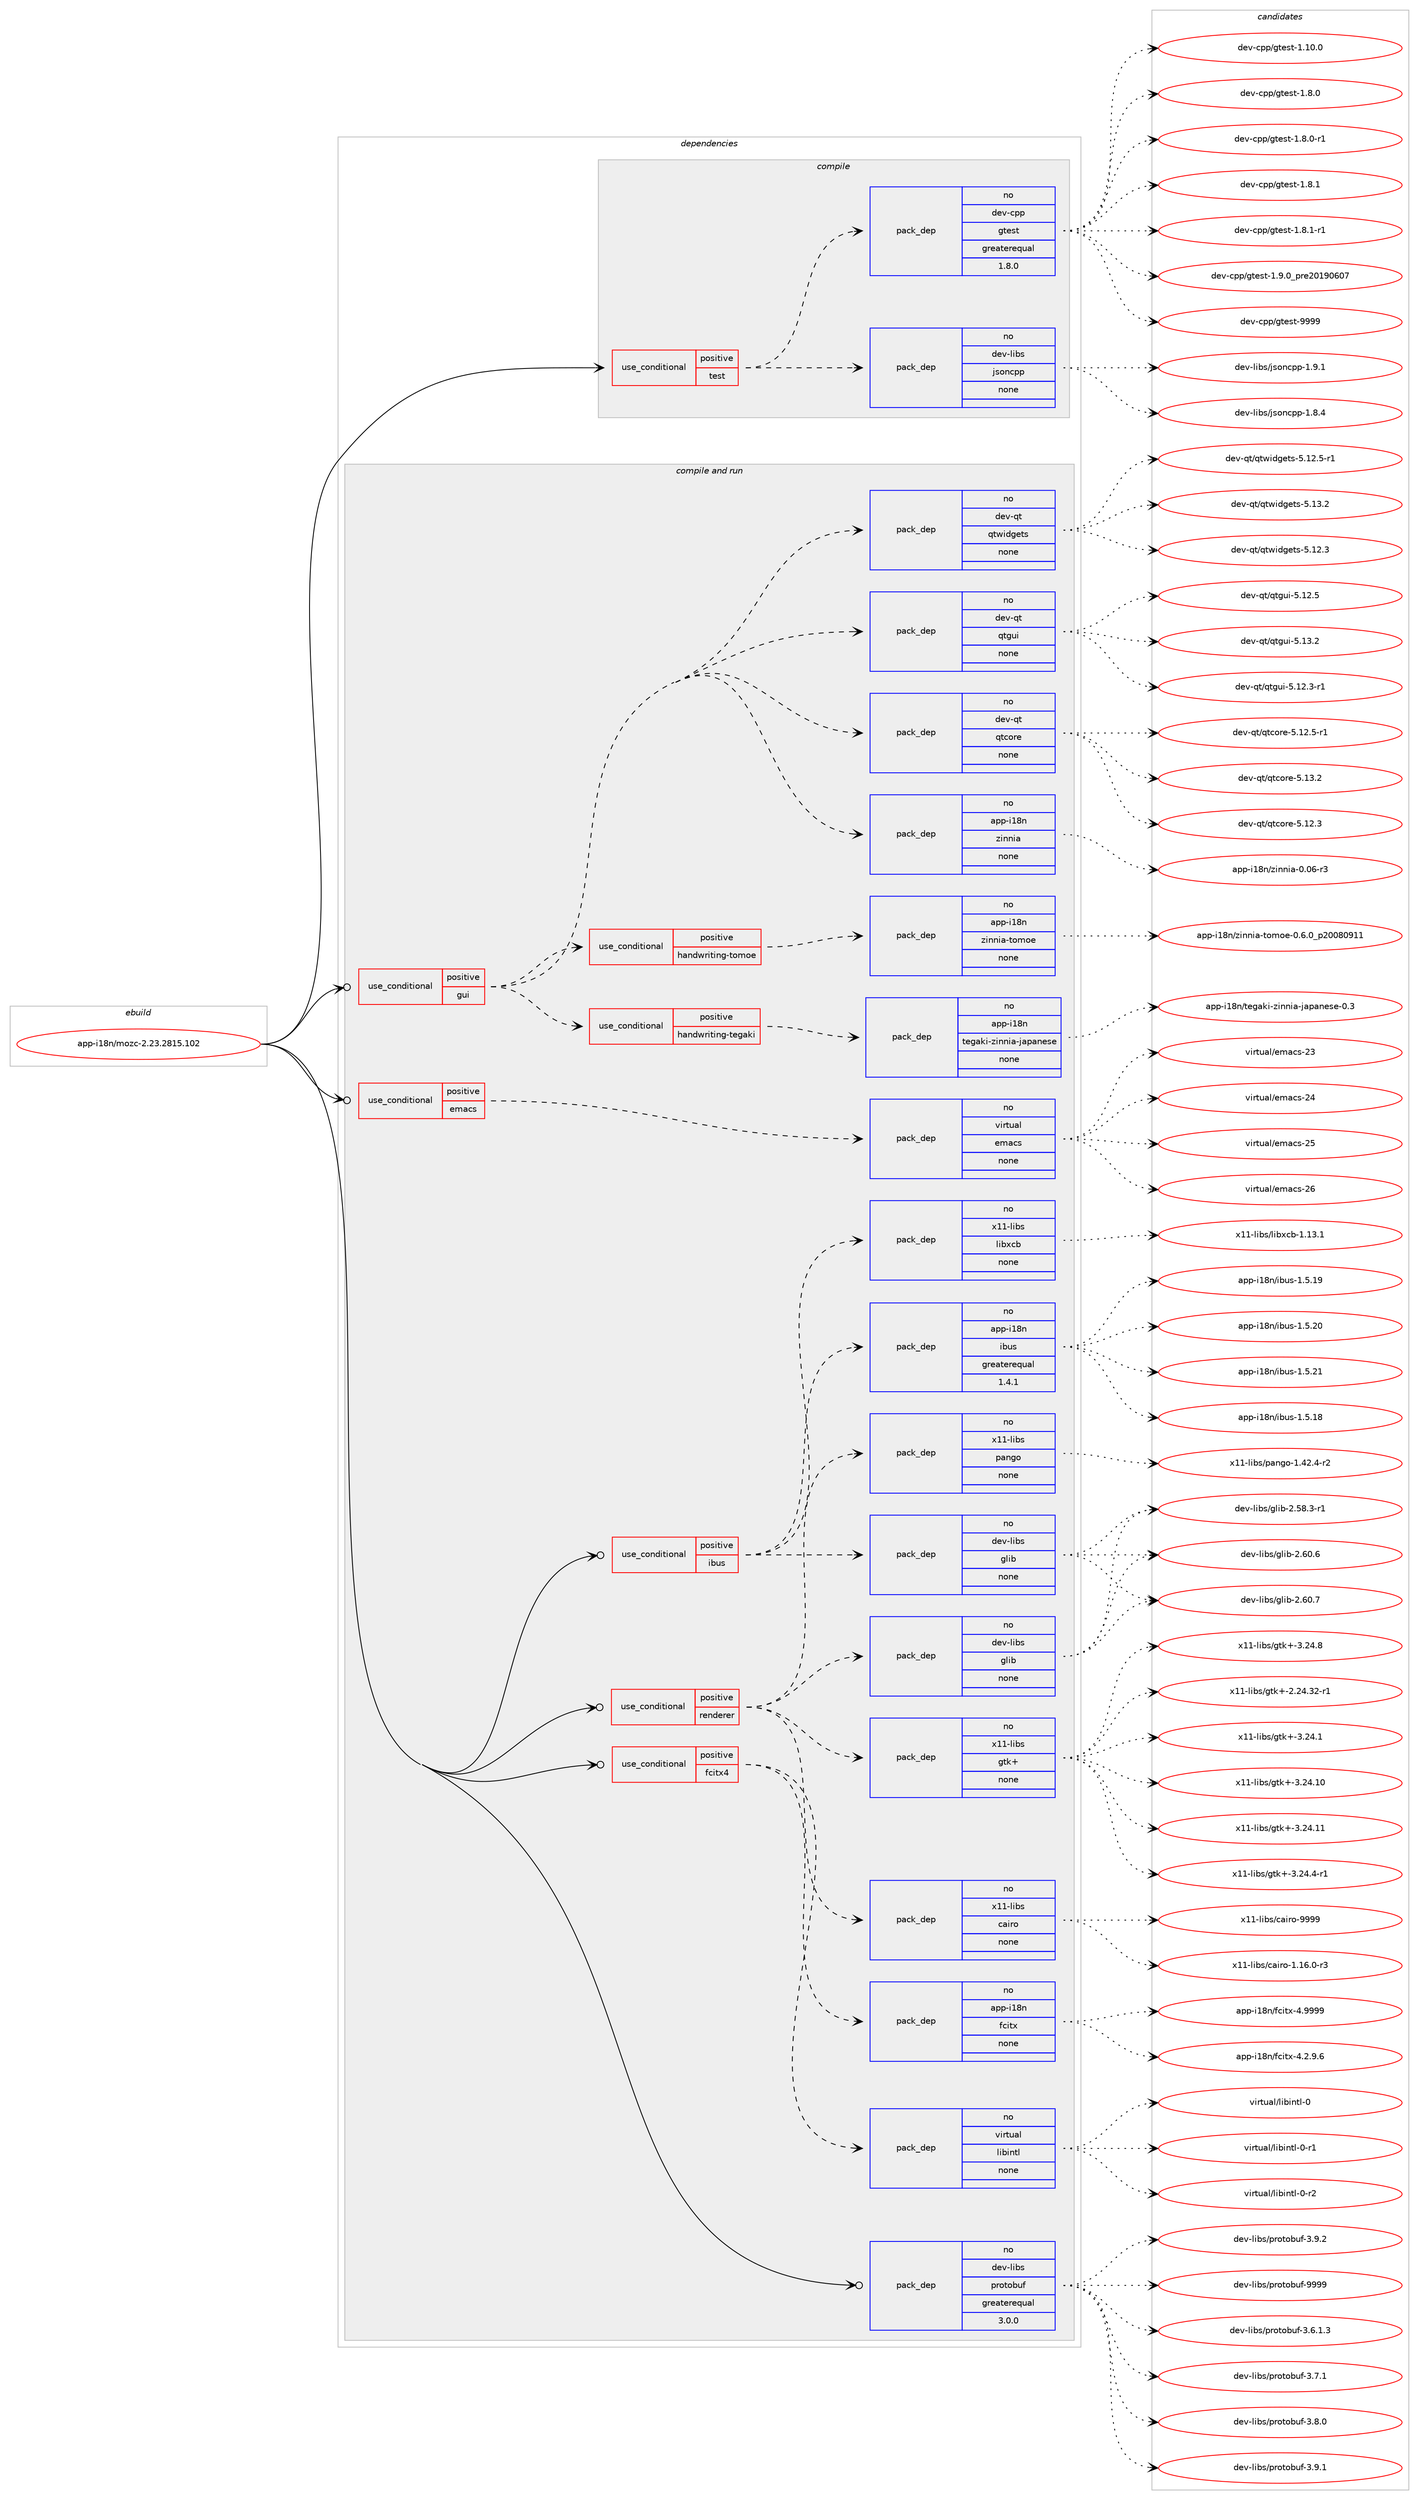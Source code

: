 digraph prolog {

# *************
# Graph options
# *************

newrank=true;
concentrate=true;
compound=true;
graph [rankdir=LR,fontname=Helvetica,fontsize=10,ranksep=1.5];#, ranksep=2.5, nodesep=0.2];
edge  [arrowhead=vee];
node  [fontname=Helvetica,fontsize=10];

# **********
# The ebuild
# **********

subgraph cluster_leftcol {
color=gray;
rank=same;
label=<<i>ebuild</i>>;
id [label="app-i18n/mozc-2.23.2815.102", color=red, width=4, href="../app-i18n/mozc-2.23.2815.102.svg"];
}

# ****************
# The dependencies
# ****************

subgraph cluster_midcol {
color=gray;
label=<<i>dependencies</i>>;
subgraph cluster_compile {
fillcolor="#eeeeee";
style=filled;
label=<<i>compile</i>>;
subgraph cond118405 {
dependency495394 [label=<<TABLE BORDER="0" CELLBORDER="1" CELLSPACING="0" CELLPADDING="4"><TR><TD ROWSPAN="3" CELLPADDING="10">use_conditional</TD></TR><TR><TD>positive</TD></TR><TR><TD>test</TD></TR></TABLE>>, shape=none, color=red];
subgraph pack368065 {
dependency495395 [label=<<TABLE BORDER="0" CELLBORDER="1" CELLSPACING="0" CELLPADDING="4" WIDTH="220"><TR><TD ROWSPAN="6" CELLPADDING="30">pack_dep</TD></TR><TR><TD WIDTH="110">no</TD></TR><TR><TD>dev-cpp</TD></TR><TR><TD>gtest</TD></TR><TR><TD>greaterequal</TD></TR><TR><TD>1.8.0</TD></TR></TABLE>>, shape=none, color=blue];
}
dependency495394:e -> dependency495395:w [weight=20,style="dashed",arrowhead="vee"];
subgraph pack368066 {
dependency495396 [label=<<TABLE BORDER="0" CELLBORDER="1" CELLSPACING="0" CELLPADDING="4" WIDTH="220"><TR><TD ROWSPAN="6" CELLPADDING="30">pack_dep</TD></TR><TR><TD WIDTH="110">no</TD></TR><TR><TD>dev-libs</TD></TR><TR><TD>jsoncpp</TD></TR><TR><TD>none</TD></TR><TR><TD></TD></TR></TABLE>>, shape=none, color=blue];
}
dependency495394:e -> dependency495396:w [weight=20,style="dashed",arrowhead="vee"];
}
id:e -> dependency495394:w [weight=20,style="solid",arrowhead="vee"];
}
subgraph cluster_compileandrun {
fillcolor="#eeeeee";
style=filled;
label=<<i>compile and run</i>>;
subgraph cond118406 {
dependency495397 [label=<<TABLE BORDER="0" CELLBORDER="1" CELLSPACING="0" CELLPADDING="4"><TR><TD ROWSPAN="3" CELLPADDING="10">use_conditional</TD></TR><TR><TD>positive</TD></TR><TR><TD>emacs</TD></TR></TABLE>>, shape=none, color=red];
subgraph pack368067 {
dependency495398 [label=<<TABLE BORDER="0" CELLBORDER="1" CELLSPACING="0" CELLPADDING="4" WIDTH="220"><TR><TD ROWSPAN="6" CELLPADDING="30">pack_dep</TD></TR><TR><TD WIDTH="110">no</TD></TR><TR><TD>virtual</TD></TR><TR><TD>emacs</TD></TR><TR><TD>none</TD></TR><TR><TD></TD></TR></TABLE>>, shape=none, color=blue];
}
dependency495397:e -> dependency495398:w [weight=20,style="dashed",arrowhead="vee"];
}
id:e -> dependency495397:w [weight=20,style="solid",arrowhead="odotvee"];
subgraph cond118407 {
dependency495399 [label=<<TABLE BORDER="0" CELLBORDER="1" CELLSPACING="0" CELLPADDING="4"><TR><TD ROWSPAN="3" CELLPADDING="10">use_conditional</TD></TR><TR><TD>positive</TD></TR><TR><TD>fcitx4</TD></TR></TABLE>>, shape=none, color=red];
subgraph pack368068 {
dependency495400 [label=<<TABLE BORDER="0" CELLBORDER="1" CELLSPACING="0" CELLPADDING="4" WIDTH="220"><TR><TD ROWSPAN="6" CELLPADDING="30">pack_dep</TD></TR><TR><TD WIDTH="110">no</TD></TR><TR><TD>app-i18n</TD></TR><TR><TD>fcitx</TD></TR><TR><TD>none</TD></TR><TR><TD></TD></TR></TABLE>>, shape=none, color=blue];
}
dependency495399:e -> dependency495400:w [weight=20,style="dashed",arrowhead="vee"];
subgraph pack368069 {
dependency495401 [label=<<TABLE BORDER="0" CELLBORDER="1" CELLSPACING="0" CELLPADDING="4" WIDTH="220"><TR><TD ROWSPAN="6" CELLPADDING="30">pack_dep</TD></TR><TR><TD WIDTH="110">no</TD></TR><TR><TD>virtual</TD></TR><TR><TD>libintl</TD></TR><TR><TD>none</TD></TR><TR><TD></TD></TR></TABLE>>, shape=none, color=blue];
}
dependency495399:e -> dependency495401:w [weight=20,style="dashed",arrowhead="vee"];
}
id:e -> dependency495399:w [weight=20,style="solid",arrowhead="odotvee"];
subgraph cond118408 {
dependency495402 [label=<<TABLE BORDER="0" CELLBORDER="1" CELLSPACING="0" CELLPADDING="4"><TR><TD ROWSPAN="3" CELLPADDING="10">use_conditional</TD></TR><TR><TD>positive</TD></TR><TR><TD>gui</TD></TR></TABLE>>, shape=none, color=red];
subgraph pack368070 {
dependency495403 [label=<<TABLE BORDER="0" CELLBORDER="1" CELLSPACING="0" CELLPADDING="4" WIDTH="220"><TR><TD ROWSPAN="6" CELLPADDING="30">pack_dep</TD></TR><TR><TD WIDTH="110">no</TD></TR><TR><TD>app-i18n</TD></TR><TR><TD>zinnia</TD></TR><TR><TD>none</TD></TR><TR><TD></TD></TR></TABLE>>, shape=none, color=blue];
}
dependency495402:e -> dependency495403:w [weight=20,style="dashed",arrowhead="vee"];
subgraph pack368071 {
dependency495404 [label=<<TABLE BORDER="0" CELLBORDER="1" CELLSPACING="0" CELLPADDING="4" WIDTH="220"><TR><TD ROWSPAN="6" CELLPADDING="30">pack_dep</TD></TR><TR><TD WIDTH="110">no</TD></TR><TR><TD>dev-qt</TD></TR><TR><TD>qtcore</TD></TR><TR><TD>none</TD></TR><TR><TD></TD></TR></TABLE>>, shape=none, color=blue];
}
dependency495402:e -> dependency495404:w [weight=20,style="dashed",arrowhead="vee"];
subgraph pack368072 {
dependency495405 [label=<<TABLE BORDER="0" CELLBORDER="1" CELLSPACING="0" CELLPADDING="4" WIDTH="220"><TR><TD ROWSPAN="6" CELLPADDING="30">pack_dep</TD></TR><TR><TD WIDTH="110">no</TD></TR><TR><TD>dev-qt</TD></TR><TR><TD>qtgui</TD></TR><TR><TD>none</TD></TR><TR><TD></TD></TR></TABLE>>, shape=none, color=blue];
}
dependency495402:e -> dependency495405:w [weight=20,style="dashed",arrowhead="vee"];
subgraph pack368073 {
dependency495406 [label=<<TABLE BORDER="0" CELLBORDER="1" CELLSPACING="0" CELLPADDING="4" WIDTH="220"><TR><TD ROWSPAN="6" CELLPADDING="30">pack_dep</TD></TR><TR><TD WIDTH="110">no</TD></TR><TR><TD>dev-qt</TD></TR><TR><TD>qtwidgets</TD></TR><TR><TD>none</TD></TR><TR><TD></TD></TR></TABLE>>, shape=none, color=blue];
}
dependency495402:e -> dependency495406:w [weight=20,style="dashed",arrowhead="vee"];
subgraph cond118409 {
dependency495407 [label=<<TABLE BORDER="0" CELLBORDER="1" CELLSPACING="0" CELLPADDING="4"><TR><TD ROWSPAN="3" CELLPADDING="10">use_conditional</TD></TR><TR><TD>positive</TD></TR><TR><TD>handwriting-tegaki</TD></TR></TABLE>>, shape=none, color=red];
subgraph pack368074 {
dependency495408 [label=<<TABLE BORDER="0" CELLBORDER="1" CELLSPACING="0" CELLPADDING="4" WIDTH="220"><TR><TD ROWSPAN="6" CELLPADDING="30">pack_dep</TD></TR><TR><TD WIDTH="110">no</TD></TR><TR><TD>app-i18n</TD></TR><TR><TD>tegaki-zinnia-japanese</TD></TR><TR><TD>none</TD></TR><TR><TD></TD></TR></TABLE>>, shape=none, color=blue];
}
dependency495407:e -> dependency495408:w [weight=20,style="dashed",arrowhead="vee"];
}
dependency495402:e -> dependency495407:w [weight=20,style="dashed",arrowhead="vee"];
subgraph cond118410 {
dependency495409 [label=<<TABLE BORDER="0" CELLBORDER="1" CELLSPACING="0" CELLPADDING="4"><TR><TD ROWSPAN="3" CELLPADDING="10">use_conditional</TD></TR><TR><TD>positive</TD></TR><TR><TD>handwriting-tomoe</TD></TR></TABLE>>, shape=none, color=red];
subgraph pack368075 {
dependency495410 [label=<<TABLE BORDER="0" CELLBORDER="1" CELLSPACING="0" CELLPADDING="4" WIDTH="220"><TR><TD ROWSPAN="6" CELLPADDING="30">pack_dep</TD></TR><TR><TD WIDTH="110">no</TD></TR><TR><TD>app-i18n</TD></TR><TR><TD>zinnia-tomoe</TD></TR><TR><TD>none</TD></TR><TR><TD></TD></TR></TABLE>>, shape=none, color=blue];
}
dependency495409:e -> dependency495410:w [weight=20,style="dashed",arrowhead="vee"];
}
dependency495402:e -> dependency495409:w [weight=20,style="dashed",arrowhead="vee"];
}
id:e -> dependency495402:w [weight=20,style="solid",arrowhead="odotvee"];
subgraph cond118411 {
dependency495411 [label=<<TABLE BORDER="0" CELLBORDER="1" CELLSPACING="0" CELLPADDING="4"><TR><TD ROWSPAN="3" CELLPADDING="10">use_conditional</TD></TR><TR><TD>positive</TD></TR><TR><TD>ibus</TD></TR></TABLE>>, shape=none, color=red];
subgraph pack368076 {
dependency495412 [label=<<TABLE BORDER="0" CELLBORDER="1" CELLSPACING="0" CELLPADDING="4" WIDTH="220"><TR><TD ROWSPAN="6" CELLPADDING="30">pack_dep</TD></TR><TR><TD WIDTH="110">no</TD></TR><TR><TD>app-i18n</TD></TR><TR><TD>ibus</TD></TR><TR><TD>greaterequal</TD></TR><TR><TD>1.4.1</TD></TR></TABLE>>, shape=none, color=blue];
}
dependency495411:e -> dependency495412:w [weight=20,style="dashed",arrowhead="vee"];
subgraph pack368077 {
dependency495413 [label=<<TABLE BORDER="0" CELLBORDER="1" CELLSPACING="0" CELLPADDING="4" WIDTH="220"><TR><TD ROWSPAN="6" CELLPADDING="30">pack_dep</TD></TR><TR><TD WIDTH="110">no</TD></TR><TR><TD>dev-libs</TD></TR><TR><TD>glib</TD></TR><TR><TD>none</TD></TR><TR><TD></TD></TR></TABLE>>, shape=none, color=blue];
}
dependency495411:e -> dependency495413:w [weight=20,style="dashed",arrowhead="vee"];
subgraph pack368078 {
dependency495414 [label=<<TABLE BORDER="0" CELLBORDER="1" CELLSPACING="0" CELLPADDING="4" WIDTH="220"><TR><TD ROWSPAN="6" CELLPADDING="30">pack_dep</TD></TR><TR><TD WIDTH="110">no</TD></TR><TR><TD>x11-libs</TD></TR><TR><TD>libxcb</TD></TR><TR><TD>none</TD></TR><TR><TD></TD></TR></TABLE>>, shape=none, color=blue];
}
dependency495411:e -> dependency495414:w [weight=20,style="dashed",arrowhead="vee"];
}
id:e -> dependency495411:w [weight=20,style="solid",arrowhead="odotvee"];
subgraph cond118412 {
dependency495415 [label=<<TABLE BORDER="0" CELLBORDER="1" CELLSPACING="0" CELLPADDING="4"><TR><TD ROWSPAN="3" CELLPADDING="10">use_conditional</TD></TR><TR><TD>positive</TD></TR><TR><TD>renderer</TD></TR></TABLE>>, shape=none, color=red];
subgraph pack368079 {
dependency495416 [label=<<TABLE BORDER="0" CELLBORDER="1" CELLSPACING="0" CELLPADDING="4" WIDTH="220"><TR><TD ROWSPAN="6" CELLPADDING="30">pack_dep</TD></TR><TR><TD WIDTH="110">no</TD></TR><TR><TD>dev-libs</TD></TR><TR><TD>glib</TD></TR><TR><TD>none</TD></TR><TR><TD></TD></TR></TABLE>>, shape=none, color=blue];
}
dependency495415:e -> dependency495416:w [weight=20,style="dashed",arrowhead="vee"];
subgraph pack368080 {
dependency495417 [label=<<TABLE BORDER="0" CELLBORDER="1" CELLSPACING="0" CELLPADDING="4" WIDTH="220"><TR><TD ROWSPAN="6" CELLPADDING="30">pack_dep</TD></TR><TR><TD WIDTH="110">no</TD></TR><TR><TD>x11-libs</TD></TR><TR><TD>cairo</TD></TR><TR><TD>none</TD></TR><TR><TD></TD></TR></TABLE>>, shape=none, color=blue];
}
dependency495415:e -> dependency495417:w [weight=20,style="dashed",arrowhead="vee"];
subgraph pack368081 {
dependency495418 [label=<<TABLE BORDER="0" CELLBORDER="1" CELLSPACING="0" CELLPADDING="4" WIDTH="220"><TR><TD ROWSPAN="6" CELLPADDING="30">pack_dep</TD></TR><TR><TD WIDTH="110">no</TD></TR><TR><TD>x11-libs</TD></TR><TR><TD>gtk+</TD></TR><TR><TD>none</TD></TR><TR><TD></TD></TR></TABLE>>, shape=none, color=blue];
}
dependency495415:e -> dependency495418:w [weight=20,style="dashed",arrowhead="vee"];
subgraph pack368082 {
dependency495419 [label=<<TABLE BORDER="0" CELLBORDER="1" CELLSPACING="0" CELLPADDING="4" WIDTH="220"><TR><TD ROWSPAN="6" CELLPADDING="30">pack_dep</TD></TR><TR><TD WIDTH="110">no</TD></TR><TR><TD>x11-libs</TD></TR><TR><TD>pango</TD></TR><TR><TD>none</TD></TR><TR><TD></TD></TR></TABLE>>, shape=none, color=blue];
}
dependency495415:e -> dependency495419:w [weight=20,style="dashed",arrowhead="vee"];
}
id:e -> dependency495415:w [weight=20,style="solid",arrowhead="odotvee"];
subgraph pack368083 {
dependency495420 [label=<<TABLE BORDER="0" CELLBORDER="1" CELLSPACING="0" CELLPADDING="4" WIDTH="220"><TR><TD ROWSPAN="6" CELLPADDING="30">pack_dep</TD></TR><TR><TD WIDTH="110">no</TD></TR><TR><TD>dev-libs</TD></TR><TR><TD>protobuf</TD></TR><TR><TD>greaterequal</TD></TR><TR><TD>3.0.0</TD></TR></TABLE>>, shape=none, color=blue];
}
id:e -> dependency495420:w [weight=20,style="solid",arrowhead="odotvee"];
}
subgraph cluster_run {
fillcolor="#eeeeee";
style=filled;
label=<<i>run</i>>;
}
}

# **************
# The candidates
# **************

subgraph cluster_choices {
rank=same;
color=gray;
label=<<i>candidates</i>>;

subgraph choice368065 {
color=black;
nodesep=1;
choice10010111845991121124710311610111511645494649484648 [label="dev-cpp/gtest-1.10.0", color=red, width=4,href="../dev-cpp/gtest-1.10.0.svg"];
choice100101118459911211247103116101115116454946564648 [label="dev-cpp/gtest-1.8.0", color=red, width=4,href="../dev-cpp/gtest-1.8.0.svg"];
choice1001011184599112112471031161011151164549465646484511449 [label="dev-cpp/gtest-1.8.0-r1", color=red, width=4,href="../dev-cpp/gtest-1.8.0-r1.svg"];
choice100101118459911211247103116101115116454946564649 [label="dev-cpp/gtest-1.8.1", color=red, width=4,href="../dev-cpp/gtest-1.8.1.svg"];
choice1001011184599112112471031161011151164549465646494511449 [label="dev-cpp/gtest-1.8.1-r1", color=red, width=4,href="../dev-cpp/gtest-1.8.1-r1.svg"];
choice100101118459911211247103116101115116454946574648951121141015048495748544855 [label="dev-cpp/gtest-1.9.0_pre20190607", color=red, width=4,href="../dev-cpp/gtest-1.9.0_pre20190607.svg"];
choice1001011184599112112471031161011151164557575757 [label="dev-cpp/gtest-9999", color=red, width=4,href="../dev-cpp/gtest-9999.svg"];
dependency495395:e -> choice10010111845991121124710311610111511645494649484648:w [style=dotted,weight="100"];
dependency495395:e -> choice100101118459911211247103116101115116454946564648:w [style=dotted,weight="100"];
dependency495395:e -> choice1001011184599112112471031161011151164549465646484511449:w [style=dotted,weight="100"];
dependency495395:e -> choice100101118459911211247103116101115116454946564649:w [style=dotted,weight="100"];
dependency495395:e -> choice1001011184599112112471031161011151164549465646494511449:w [style=dotted,weight="100"];
dependency495395:e -> choice100101118459911211247103116101115116454946574648951121141015048495748544855:w [style=dotted,weight="100"];
dependency495395:e -> choice1001011184599112112471031161011151164557575757:w [style=dotted,weight="100"];
}
subgraph choice368066 {
color=black;
nodesep=1;
choice10010111845108105981154710611511111099112112454946564652 [label="dev-libs/jsoncpp-1.8.4", color=red, width=4,href="../dev-libs/jsoncpp-1.8.4.svg"];
choice10010111845108105981154710611511111099112112454946574649 [label="dev-libs/jsoncpp-1.9.1", color=red, width=4,href="../dev-libs/jsoncpp-1.9.1.svg"];
dependency495396:e -> choice10010111845108105981154710611511111099112112454946564652:w [style=dotted,weight="100"];
dependency495396:e -> choice10010111845108105981154710611511111099112112454946574649:w [style=dotted,weight="100"];
}
subgraph choice368067 {
color=black;
nodesep=1;
choice11810511411611797108471011099799115455051 [label="virtual/emacs-23", color=red, width=4,href="../virtual/emacs-23.svg"];
choice11810511411611797108471011099799115455052 [label="virtual/emacs-24", color=red, width=4,href="../virtual/emacs-24.svg"];
choice11810511411611797108471011099799115455053 [label="virtual/emacs-25", color=red, width=4,href="../virtual/emacs-25.svg"];
choice11810511411611797108471011099799115455054 [label="virtual/emacs-26", color=red, width=4,href="../virtual/emacs-26.svg"];
dependency495398:e -> choice11810511411611797108471011099799115455051:w [style=dotted,weight="100"];
dependency495398:e -> choice11810511411611797108471011099799115455052:w [style=dotted,weight="100"];
dependency495398:e -> choice11810511411611797108471011099799115455053:w [style=dotted,weight="100"];
dependency495398:e -> choice11810511411611797108471011099799115455054:w [style=dotted,weight="100"];
}
subgraph choice368068 {
color=black;
nodesep=1;
choice9711211245105495611047102991051161204552465046574654 [label="app-i18n/fcitx-4.2.9.6", color=red, width=4,href="../app-i18n/fcitx-4.2.9.6.svg"];
choice97112112451054956110471029910511612045524657575757 [label="app-i18n/fcitx-4.9999", color=red, width=4,href="../app-i18n/fcitx-4.9999.svg"];
dependency495400:e -> choice9711211245105495611047102991051161204552465046574654:w [style=dotted,weight="100"];
dependency495400:e -> choice97112112451054956110471029910511612045524657575757:w [style=dotted,weight="100"];
}
subgraph choice368069 {
color=black;
nodesep=1;
choice1181051141161179710847108105981051101161084548 [label="virtual/libintl-0", color=red, width=4,href="../virtual/libintl-0.svg"];
choice11810511411611797108471081059810511011610845484511449 [label="virtual/libintl-0-r1", color=red, width=4,href="../virtual/libintl-0-r1.svg"];
choice11810511411611797108471081059810511011610845484511450 [label="virtual/libintl-0-r2", color=red, width=4,href="../virtual/libintl-0-r2.svg"];
dependency495401:e -> choice1181051141161179710847108105981051101161084548:w [style=dotted,weight="100"];
dependency495401:e -> choice11810511411611797108471081059810511011610845484511449:w [style=dotted,weight="100"];
dependency495401:e -> choice11810511411611797108471081059810511011610845484511450:w [style=dotted,weight="100"];
}
subgraph choice368070 {
color=black;
nodesep=1;
choice97112112451054956110471221051101101059745484648544511451 [label="app-i18n/zinnia-0.06-r3", color=red, width=4,href="../app-i18n/zinnia-0.06-r3.svg"];
dependency495403:e -> choice97112112451054956110471221051101101059745484648544511451:w [style=dotted,weight="100"];
}
subgraph choice368071 {
color=black;
nodesep=1;
choice10010111845113116471131169911111410145534649504651 [label="dev-qt/qtcore-5.12.3", color=red, width=4,href="../dev-qt/qtcore-5.12.3.svg"];
choice100101118451131164711311699111114101455346495046534511449 [label="dev-qt/qtcore-5.12.5-r1", color=red, width=4,href="../dev-qt/qtcore-5.12.5-r1.svg"];
choice10010111845113116471131169911111410145534649514650 [label="dev-qt/qtcore-5.13.2", color=red, width=4,href="../dev-qt/qtcore-5.13.2.svg"];
dependency495404:e -> choice10010111845113116471131169911111410145534649504651:w [style=dotted,weight="100"];
dependency495404:e -> choice100101118451131164711311699111114101455346495046534511449:w [style=dotted,weight="100"];
dependency495404:e -> choice10010111845113116471131169911111410145534649514650:w [style=dotted,weight="100"];
}
subgraph choice368072 {
color=black;
nodesep=1;
choice1001011184511311647113116103117105455346495046514511449 [label="dev-qt/qtgui-5.12.3-r1", color=red, width=4,href="../dev-qt/qtgui-5.12.3-r1.svg"];
choice100101118451131164711311610311710545534649504653 [label="dev-qt/qtgui-5.12.5", color=red, width=4,href="../dev-qt/qtgui-5.12.5.svg"];
choice100101118451131164711311610311710545534649514650 [label="dev-qt/qtgui-5.13.2", color=red, width=4,href="../dev-qt/qtgui-5.13.2.svg"];
dependency495405:e -> choice1001011184511311647113116103117105455346495046514511449:w [style=dotted,weight="100"];
dependency495405:e -> choice100101118451131164711311610311710545534649504653:w [style=dotted,weight="100"];
dependency495405:e -> choice100101118451131164711311610311710545534649514650:w [style=dotted,weight="100"];
}
subgraph choice368073 {
color=black;
nodesep=1;
choice100101118451131164711311611910510010310111611545534649504651 [label="dev-qt/qtwidgets-5.12.3", color=red, width=4,href="../dev-qt/qtwidgets-5.12.3.svg"];
choice1001011184511311647113116119105100103101116115455346495046534511449 [label="dev-qt/qtwidgets-5.12.5-r1", color=red, width=4,href="../dev-qt/qtwidgets-5.12.5-r1.svg"];
choice100101118451131164711311611910510010310111611545534649514650 [label="dev-qt/qtwidgets-5.13.2", color=red, width=4,href="../dev-qt/qtwidgets-5.13.2.svg"];
dependency495406:e -> choice100101118451131164711311611910510010310111611545534649504651:w [style=dotted,weight="100"];
dependency495406:e -> choice1001011184511311647113116119105100103101116115455346495046534511449:w [style=dotted,weight="100"];
dependency495406:e -> choice100101118451131164711311611910510010310111611545534649514650:w [style=dotted,weight="100"];
}
subgraph choice368074 {
color=black;
nodesep=1;
choice971121124510549561104711610110397107105451221051101101059745106971129711010111510145484651 [label="app-i18n/tegaki-zinnia-japanese-0.3", color=red, width=4,href="../app-i18n/tegaki-zinnia-japanese-0.3.svg"];
dependency495408:e -> choice971121124510549561104711610110397107105451221051101101059745106971129711010111510145484651:w [style=dotted,weight="100"];
}
subgraph choice368075 {
color=black;
nodesep=1;
choice97112112451054956110471221051101101059745116111109111101454846544648951125048485648574949 [label="app-i18n/zinnia-tomoe-0.6.0_p20080911", color=red, width=4,href="../app-i18n/zinnia-tomoe-0.6.0_p20080911.svg"];
dependency495410:e -> choice97112112451054956110471221051101101059745116111109111101454846544648951125048485648574949:w [style=dotted,weight="100"];
}
subgraph choice368076 {
color=black;
nodesep=1;
choice97112112451054956110471059811711545494653464956 [label="app-i18n/ibus-1.5.18", color=red, width=4,href="../app-i18n/ibus-1.5.18.svg"];
choice97112112451054956110471059811711545494653464957 [label="app-i18n/ibus-1.5.19", color=red, width=4,href="../app-i18n/ibus-1.5.19.svg"];
choice97112112451054956110471059811711545494653465048 [label="app-i18n/ibus-1.5.20", color=red, width=4,href="../app-i18n/ibus-1.5.20.svg"];
choice97112112451054956110471059811711545494653465049 [label="app-i18n/ibus-1.5.21", color=red, width=4,href="../app-i18n/ibus-1.5.21.svg"];
dependency495412:e -> choice97112112451054956110471059811711545494653464956:w [style=dotted,weight="100"];
dependency495412:e -> choice97112112451054956110471059811711545494653464957:w [style=dotted,weight="100"];
dependency495412:e -> choice97112112451054956110471059811711545494653465048:w [style=dotted,weight="100"];
dependency495412:e -> choice97112112451054956110471059811711545494653465049:w [style=dotted,weight="100"];
}
subgraph choice368077 {
color=black;
nodesep=1;
choice10010111845108105981154710310810598455046535646514511449 [label="dev-libs/glib-2.58.3-r1", color=red, width=4,href="../dev-libs/glib-2.58.3-r1.svg"];
choice1001011184510810598115471031081059845504654484654 [label="dev-libs/glib-2.60.6", color=red, width=4,href="../dev-libs/glib-2.60.6.svg"];
choice1001011184510810598115471031081059845504654484655 [label="dev-libs/glib-2.60.7", color=red, width=4,href="../dev-libs/glib-2.60.7.svg"];
dependency495413:e -> choice10010111845108105981154710310810598455046535646514511449:w [style=dotted,weight="100"];
dependency495413:e -> choice1001011184510810598115471031081059845504654484654:w [style=dotted,weight="100"];
dependency495413:e -> choice1001011184510810598115471031081059845504654484655:w [style=dotted,weight="100"];
}
subgraph choice368078 {
color=black;
nodesep=1;
choice120494945108105981154710810598120999845494649514649 [label="x11-libs/libxcb-1.13.1", color=red, width=4,href="../x11-libs/libxcb-1.13.1.svg"];
dependency495414:e -> choice120494945108105981154710810598120999845494649514649:w [style=dotted,weight="100"];
}
subgraph choice368079 {
color=black;
nodesep=1;
choice10010111845108105981154710310810598455046535646514511449 [label="dev-libs/glib-2.58.3-r1", color=red, width=4,href="../dev-libs/glib-2.58.3-r1.svg"];
choice1001011184510810598115471031081059845504654484654 [label="dev-libs/glib-2.60.6", color=red, width=4,href="../dev-libs/glib-2.60.6.svg"];
choice1001011184510810598115471031081059845504654484655 [label="dev-libs/glib-2.60.7", color=red, width=4,href="../dev-libs/glib-2.60.7.svg"];
dependency495416:e -> choice10010111845108105981154710310810598455046535646514511449:w [style=dotted,weight="100"];
dependency495416:e -> choice1001011184510810598115471031081059845504654484654:w [style=dotted,weight="100"];
dependency495416:e -> choice1001011184510810598115471031081059845504654484655:w [style=dotted,weight="100"];
}
subgraph choice368080 {
color=black;
nodesep=1;
choice12049494510810598115479997105114111454946495446484511451 [label="x11-libs/cairo-1.16.0-r3", color=red, width=4,href="../x11-libs/cairo-1.16.0-r3.svg"];
choice120494945108105981154799971051141114557575757 [label="x11-libs/cairo-9999", color=red, width=4,href="../x11-libs/cairo-9999.svg"];
dependency495417:e -> choice12049494510810598115479997105114111454946495446484511451:w [style=dotted,weight="100"];
dependency495417:e -> choice120494945108105981154799971051141114557575757:w [style=dotted,weight="100"];
}
subgraph choice368081 {
color=black;
nodesep=1;
choice12049494510810598115471031161074345504650524651504511449 [label="x11-libs/gtk+-2.24.32-r1", color=red, width=4,href="../x11-libs/gtk+-2.24.32-r1.svg"];
choice12049494510810598115471031161074345514650524649 [label="x11-libs/gtk+-3.24.1", color=red, width=4,href="../x11-libs/gtk+-3.24.1.svg"];
choice1204949451081059811547103116107434551465052464948 [label="x11-libs/gtk+-3.24.10", color=red, width=4,href="../x11-libs/gtk+-3.24.10.svg"];
choice1204949451081059811547103116107434551465052464949 [label="x11-libs/gtk+-3.24.11", color=red, width=4,href="../x11-libs/gtk+-3.24.11.svg"];
choice120494945108105981154710311610743455146505246524511449 [label="x11-libs/gtk+-3.24.4-r1", color=red, width=4,href="../x11-libs/gtk+-3.24.4-r1.svg"];
choice12049494510810598115471031161074345514650524656 [label="x11-libs/gtk+-3.24.8", color=red, width=4,href="../x11-libs/gtk+-3.24.8.svg"];
dependency495418:e -> choice12049494510810598115471031161074345504650524651504511449:w [style=dotted,weight="100"];
dependency495418:e -> choice12049494510810598115471031161074345514650524649:w [style=dotted,weight="100"];
dependency495418:e -> choice1204949451081059811547103116107434551465052464948:w [style=dotted,weight="100"];
dependency495418:e -> choice1204949451081059811547103116107434551465052464949:w [style=dotted,weight="100"];
dependency495418:e -> choice120494945108105981154710311610743455146505246524511449:w [style=dotted,weight="100"];
dependency495418:e -> choice12049494510810598115471031161074345514650524656:w [style=dotted,weight="100"];
}
subgraph choice368082 {
color=black;
nodesep=1;
choice120494945108105981154711297110103111454946525046524511450 [label="x11-libs/pango-1.42.4-r2", color=red, width=4,href="../x11-libs/pango-1.42.4-r2.svg"];
dependency495419:e -> choice120494945108105981154711297110103111454946525046524511450:w [style=dotted,weight="100"];
}
subgraph choice368083 {
color=black;
nodesep=1;
choice100101118451081059811547112114111116111981171024551465446494651 [label="dev-libs/protobuf-3.6.1.3", color=red, width=4,href="../dev-libs/protobuf-3.6.1.3.svg"];
choice10010111845108105981154711211411111611198117102455146554649 [label="dev-libs/protobuf-3.7.1", color=red, width=4,href="../dev-libs/protobuf-3.7.1.svg"];
choice10010111845108105981154711211411111611198117102455146564648 [label="dev-libs/protobuf-3.8.0", color=red, width=4,href="../dev-libs/protobuf-3.8.0.svg"];
choice10010111845108105981154711211411111611198117102455146574649 [label="dev-libs/protobuf-3.9.1", color=red, width=4,href="../dev-libs/protobuf-3.9.1.svg"];
choice10010111845108105981154711211411111611198117102455146574650 [label="dev-libs/protobuf-3.9.2", color=red, width=4,href="../dev-libs/protobuf-3.9.2.svg"];
choice100101118451081059811547112114111116111981171024557575757 [label="dev-libs/protobuf-9999", color=red, width=4,href="../dev-libs/protobuf-9999.svg"];
dependency495420:e -> choice100101118451081059811547112114111116111981171024551465446494651:w [style=dotted,weight="100"];
dependency495420:e -> choice10010111845108105981154711211411111611198117102455146554649:w [style=dotted,weight="100"];
dependency495420:e -> choice10010111845108105981154711211411111611198117102455146564648:w [style=dotted,weight="100"];
dependency495420:e -> choice10010111845108105981154711211411111611198117102455146574649:w [style=dotted,weight="100"];
dependency495420:e -> choice10010111845108105981154711211411111611198117102455146574650:w [style=dotted,weight="100"];
dependency495420:e -> choice100101118451081059811547112114111116111981171024557575757:w [style=dotted,weight="100"];
}
}

}
